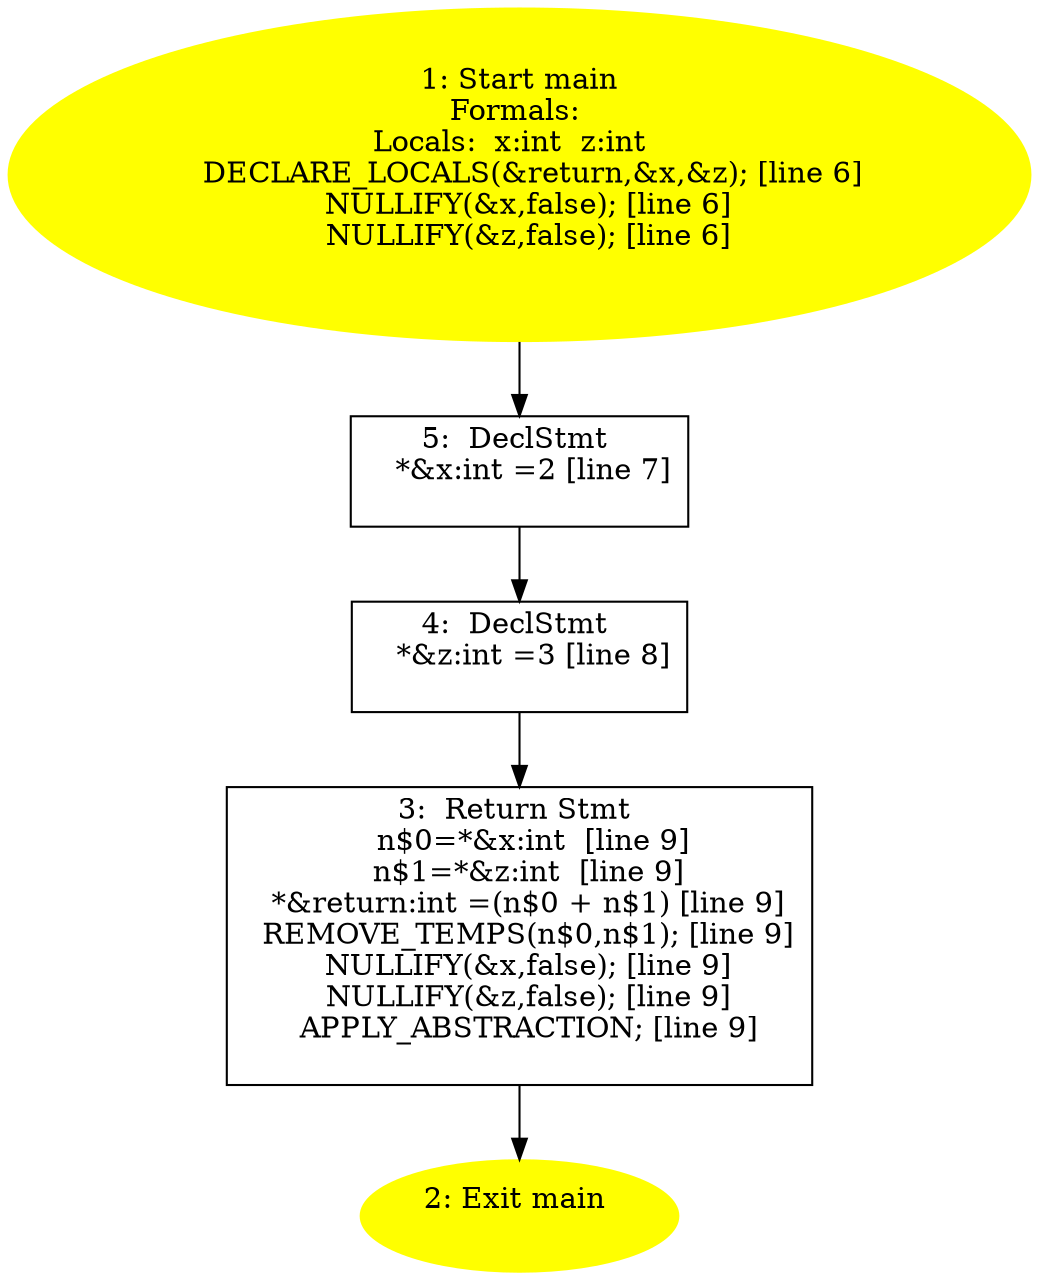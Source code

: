 digraph iCFG {
5 [label="5:  DeclStmt \n   *&x:int =2 [line 7]\n " shape="box"]
	

	 5 -> 4 ;
4 [label="4:  DeclStmt \n   *&z:int =3 [line 8]\n " shape="box"]
	

	 4 -> 3 ;
3 [label="3:  Return Stmt \n   n$0=*&x:int  [line 9]\n  n$1=*&z:int  [line 9]\n  *&return:int =(n$0 + n$1) [line 9]\n  REMOVE_TEMPS(n$0,n$1); [line 9]\n  NULLIFY(&x,false); [line 9]\n  NULLIFY(&z,false); [line 9]\n  APPLY_ABSTRACTION; [line 9]\n " shape="box"]
	

	 3 -> 2 ;
2 [label="2: Exit main \n  " color=yellow style=filled]
	

1 [label="1: Start main\nFormals: \nLocals:  x:int  z:int  \n   DECLARE_LOCALS(&return,&x,&z); [line 6]\n  NULLIFY(&x,false); [line 6]\n  NULLIFY(&z,false); [line 6]\n " color=yellow style=filled]
	

	 1 -> 5 ;
}
